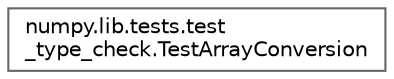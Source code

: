 digraph "Graphical Class Hierarchy"
{
 // LATEX_PDF_SIZE
  bgcolor="transparent";
  edge [fontname=Helvetica,fontsize=10,labelfontname=Helvetica,labelfontsize=10];
  node [fontname=Helvetica,fontsize=10,shape=box,height=0.2,width=0.4];
  rankdir="LR";
  Node0 [id="Node000000",label="numpy.lib.tests.test\l_type_check.TestArrayConversion",height=0.2,width=0.4,color="grey40", fillcolor="white", style="filled",URL="$d3/d20/classnumpy_1_1lib_1_1tests_1_1test__type__check_1_1TestArrayConversion.html",tooltip=" "];
}
